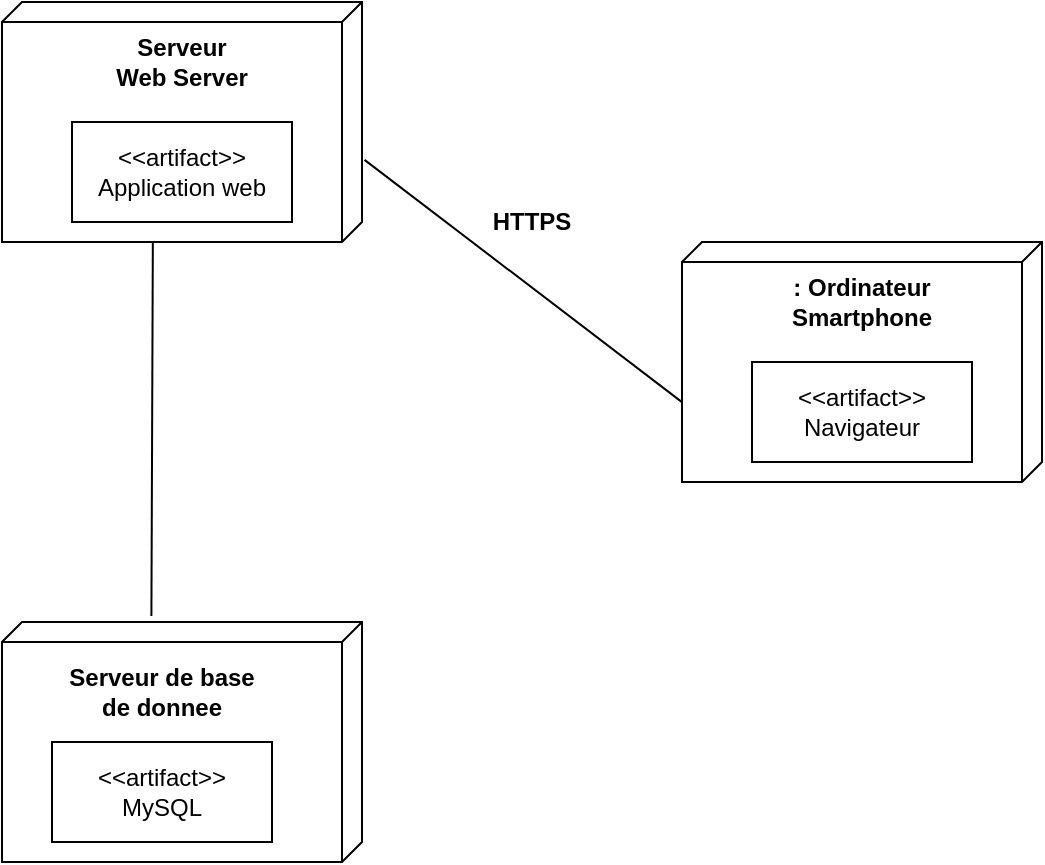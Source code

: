 <mxfile version="26.2.2">
  <diagram name="Page-1" id="TkfVpZ6T9hU2PJNazn0Q">
    <mxGraphModel dx="774" dy="501" grid="1" gridSize="10" guides="1" tooltips="1" connect="1" arrows="1" fold="1" page="1" pageScale="1" pageWidth="850" pageHeight="1100" math="0" shadow="0">
      <root>
        <mxCell id="0" />
        <mxCell id="1" parent="0" />
        <mxCell id="BablGasGX6R6bWT4nZvp-1" value="" style="verticalAlign=top;align=left;spacingTop=8;spacingLeft=2;spacingRight=12;shape=cube;size=10;direction=south;fontStyle=4;html=1;whiteSpace=wrap;" vertex="1" parent="1">
          <mxGeometry x="60" y="40" width="180" height="120" as="geometry" />
        </mxCell>
        <mxCell id="BablGasGX6R6bWT4nZvp-2" value="" style="verticalAlign=top;align=left;spacingTop=8;spacingLeft=2;spacingRight=12;shape=cube;size=10;direction=south;fontStyle=4;html=1;whiteSpace=wrap;" vertex="1" parent="1">
          <mxGeometry x="400" y="160" width="180" height="120" as="geometry" />
        </mxCell>
        <mxCell id="BablGasGX6R6bWT4nZvp-3" value="" style="verticalAlign=top;align=left;spacingTop=8;spacingLeft=2;spacingRight=12;shape=cube;size=10;direction=south;fontStyle=4;html=1;whiteSpace=wrap;" vertex="1" parent="1">
          <mxGeometry x="60" y="350" width="180" height="120" as="geometry" />
        </mxCell>
        <mxCell id="BablGasGX6R6bWT4nZvp-8" value="&lt;b&gt;Serveur&lt;/b&gt;&lt;div&gt;&lt;b&gt;Web Server&lt;/b&gt;&lt;/div&gt;" style="text;html=1;align=center;verticalAlign=middle;whiteSpace=wrap;rounded=0;" vertex="1" parent="1">
          <mxGeometry x="100" y="50" width="100" height="40" as="geometry" />
        </mxCell>
        <mxCell id="BablGasGX6R6bWT4nZvp-9" value="&lt;span style=&quot;font-size: 9pt; line-height: 107%; font-family: Helvetica, sans-serif; background-image: initial; background-position: initial; background-size: initial; background-repeat: initial; background-attachment: initial; background-origin: initial; background-clip: initial;&quot;&gt;&lt;b&gt;Serveur de base de donnee&lt;/b&gt;&lt;/span&gt;" style="text;html=1;align=center;verticalAlign=middle;whiteSpace=wrap;rounded=0;" vertex="1" parent="1">
          <mxGeometry x="90" y="370" width="100" height="30" as="geometry" />
        </mxCell>
        <mxCell id="BablGasGX6R6bWT4nZvp-11" value="&amp;lt;&amp;lt;artifact&amp;gt;&amp;gt;&lt;div&gt;Application web&lt;/div&gt;" style="html=1;whiteSpace=wrap;" vertex="1" parent="1">
          <mxGeometry x="95" y="100" width="110" height="50" as="geometry" />
        </mxCell>
        <mxCell id="BablGasGX6R6bWT4nZvp-12" value="&amp;lt;&amp;lt;artifact&amp;gt;&amp;gt;&lt;div&gt;Navigateur&lt;/div&gt;" style="html=1;whiteSpace=wrap;" vertex="1" parent="1">
          <mxGeometry x="435" y="220" width="110" height="50" as="geometry" />
        </mxCell>
        <mxCell id="BablGasGX6R6bWT4nZvp-13" value="&amp;lt;&amp;lt;artifact&amp;gt;&amp;gt;&lt;div&gt;MySQL&lt;/div&gt;" style="html=1;whiteSpace=wrap;" vertex="1" parent="1">
          <mxGeometry x="85" y="410" width="110" height="50" as="geometry" />
        </mxCell>
        <mxCell id="BablGasGX6R6bWT4nZvp-16" value="&lt;b&gt;: Ordinateur&lt;/b&gt;&lt;div&gt;&lt;b&gt;Smartphone&lt;/b&gt;&lt;/div&gt;" style="text;html=1;align=center;verticalAlign=middle;whiteSpace=wrap;rounded=0;" vertex="1" parent="1">
          <mxGeometry x="445" y="170" width="90" height="40" as="geometry" />
        </mxCell>
        <mxCell id="BablGasGX6R6bWT4nZvp-18" value="" style="endArrow=none;html=1;rounded=0;exitX=0.667;exitY=1;exitDx=0;exitDy=0;exitPerimeter=0;entryX=0.658;entryY=-0.007;entryDx=0;entryDy=0;entryPerimeter=0;" edge="1" parent="1" source="BablGasGX6R6bWT4nZvp-2" target="BablGasGX6R6bWT4nZvp-1">
          <mxGeometry width="50" height="50" relative="1" as="geometry">
            <mxPoint x="370" y="290" as="sourcePoint" />
            <mxPoint x="340" y="220" as="targetPoint" />
          </mxGeometry>
        </mxCell>
        <mxCell id="BablGasGX6R6bWT4nZvp-20" value="" style="endArrow=none;html=1;rounded=0;entryX=1.003;entryY=0.581;entryDx=0;entryDy=0;entryPerimeter=0;exitX=-0.025;exitY=0.585;exitDx=0;exitDy=0;exitPerimeter=0;" edge="1" parent="1" source="BablGasGX6R6bWT4nZvp-3" target="BablGasGX6R6bWT4nZvp-1">
          <mxGeometry width="50" height="50" relative="1" as="geometry">
            <mxPoint x="370" y="290" as="sourcePoint" />
            <mxPoint x="420" y="240" as="targetPoint" />
          </mxGeometry>
        </mxCell>
        <mxCell id="BablGasGX6R6bWT4nZvp-21" value="&lt;b&gt;HTTPS&lt;/b&gt;" style="text;html=1;align=center;verticalAlign=middle;whiteSpace=wrap;rounded=0;rotation=0;" vertex="1" parent="1">
          <mxGeometry x="290" y="130" width="70" height="40" as="geometry" />
        </mxCell>
      </root>
    </mxGraphModel>
  </diagram>
</mxfile>

